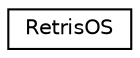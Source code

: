 digraph "Graphical Class Hierarchy"
{
 // LATEX_PDF_SIZE
  edge [fontname="Helvetica",fontsize="10",labelfontname="Helvetica",labelfontsize="10"];
  node [fontname="Helvetica",fontsize="10",shape=record];
  rankdir="LR";
  Node0 [label="RetrisOS",height=0.2,width=0.4,color="black", fillcolor="white", style="filled",URL="$classRetrisOS.html",tooltip="Controls which process is currently running."];
}
